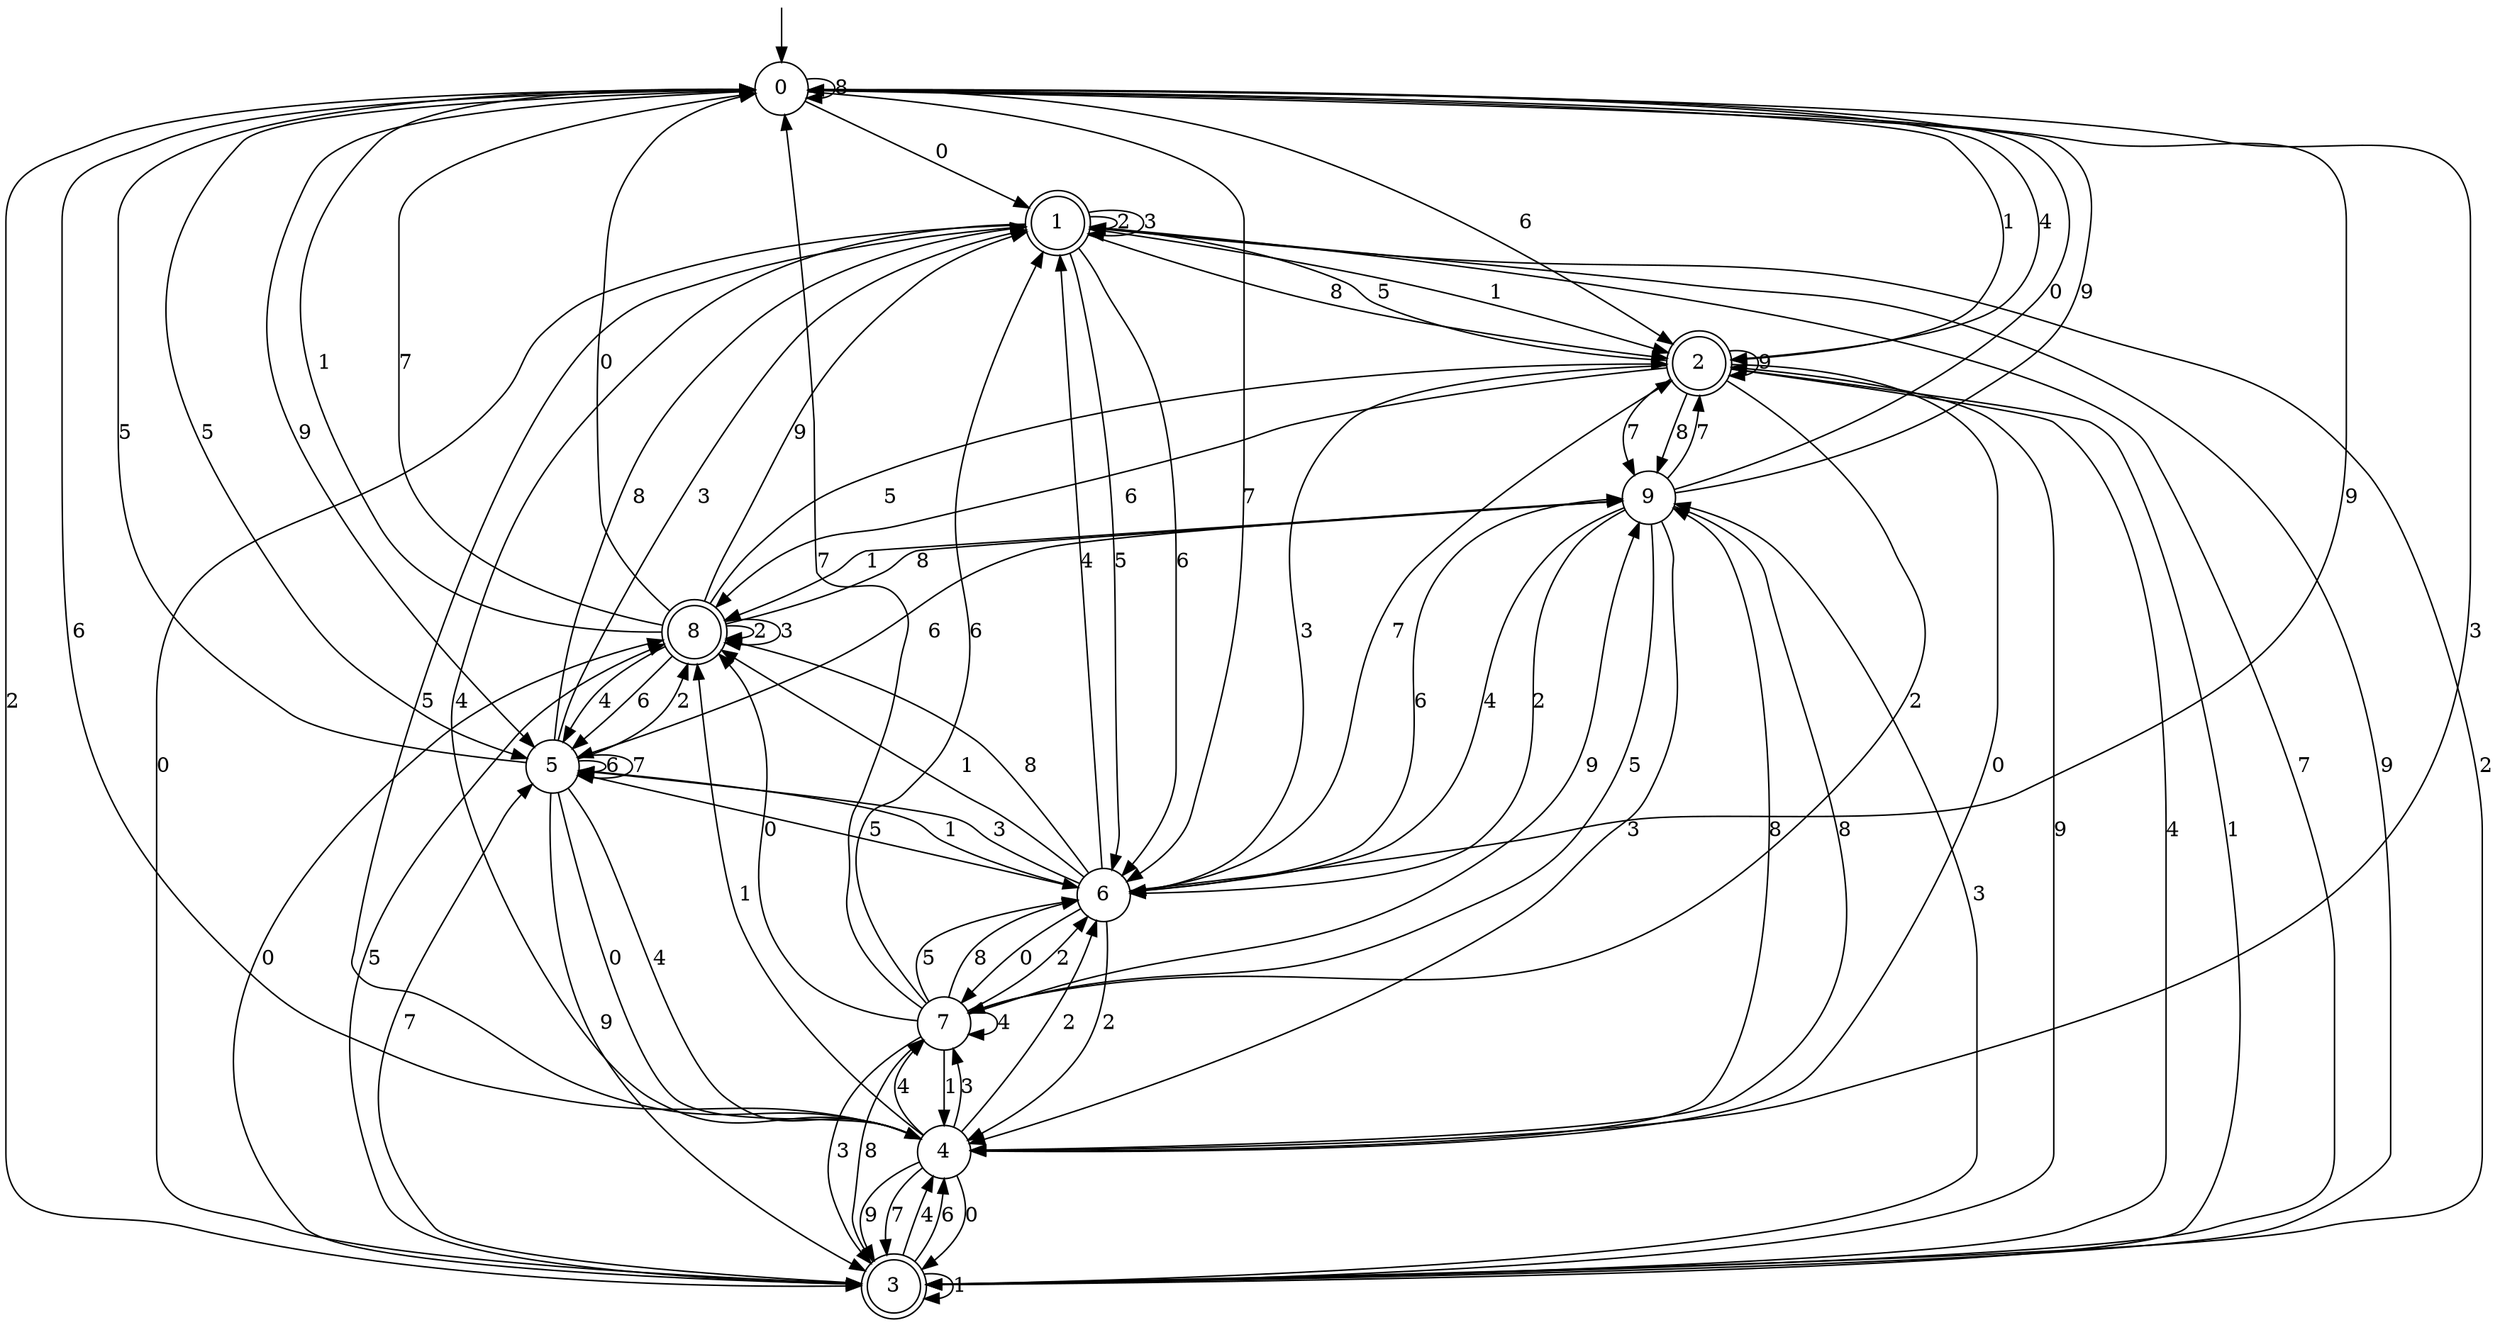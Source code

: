 digraph g {

	s0 [shape="circle" label="0"];
	s1 [shape="doublecircle" label="1"];
	s2 [shape="doublecircle" label="2"];
	s3 [shape="doublecircle" label="3"];
	s4 [shape="circle" label="4"];
	s5 [shape="circle" label="5"];
	s6 [shape="circle" label="6"];
	s7 [shape="circle" label="7"];
	s8 [shape="doublecircle" label="8"];
	s9 [shape="circle" label="9"];
	s0 -> s1 [label="0"];
	s0 -> s2 [label="1"];
	s0 -> s3 [label="2"];
	s0 -> s4 [label="3"];
	s0 -> s2 [label="4"];
	s0 -> s5 [label="5"];
	s0 -> s2 [label="6"];
	s0 -> s6 [label="7"];
	s0 -> s0 [label="8"];
	s0 -> s5 [label="9"];
	s1 -> s3 [label="0"];
	s1 -> s2 [label="1"];
	s1 -> s1 [label="2"];
	s1 -> s1 [label="3"];
	s1 -> s4 [label="4"];
	s1 -> s6 [label="5"];
	s1 -> s6 [label="6"];
	s1 -> s3 [label="7"];
	s1 -> s2 [label="8"];
	s1 -> s3 [label="9"];
	s2 -> s4 [label="0"];
	s2 -> s3 [label="1"];
	s2 -> s7 [label="2"];
	s2 -> s6 [label="3"];
	s2 -> s3 [label="4"];
	s2 -> s1 [label="5"];
	s2 -> s8 [label="6"];
	s2 -> s9 [label="7"];
	s2 -> s9 [label="8"];
	s2 -> s2 [label="9"];
	s3 -> s8 [label="0"];
	s3 -> s3 [label="1"];
	s3 -> s1 [label="2"];
	s3 -> s9 [label="3"];
	s3 -> s4 [label="4"];
	s3 -> s8 [label="5"];
	s3 -> s4 [label="6"];
	s3 -> s5 [label="7"];
	s3 -> s7 [label="8"];
	s3 -> s2 [label="9"];
	s4 -> s3 [label="0"];
	s4 -> s8 [label="1"];
	s4 -> s6 [label="2"];
	s4 -> s7 [label="3"];
	s4 -> s7 [label="4"];
	s4 -> s1 [label="5"];
	s4 -> s0 [label="6"];
	s4 -> s3 [label="7"];
	s4 -> s9 [label="8"];
	s4 -> s3 [label="9"];
	s5 -> s4 [label="0"];
	s5 -> s6 [label="1"];
	s5 -> s8 [label="2"];
	s5 -> s1 [label="3"];
	s5 -> s4 [label="4"];
	s5 -> s0 [label="5"];
	s5 -> s5 [label="6"];
	s5 -> s5 [label="7"];
	s5 -> s1 [label="8"];
	s5 -> s3 [label="9"];
	s6 -> s7 [label="0"];
	s6 -> s8 [label="1"];
	s6 -> s4 [label="2"];
	s6 -> s5 [label="3"];
	s6 -> s1 [label="4"];
	s6 -> s5 [label="5"];
	s6 -> s9 [label="6"];
	s6 -> s2 [label="7"];
	s6 -> s8 [label="8"];
	s6 -> s0 [label="9"];
	s7 -> s8 [label="0"];
	s7 -> s4 [label="1"];
	s7 -> s6 [label="2"];
	s7 -> s3 [label="3"];
	s7 -> s7 [label="4"];
	s7 -> s6 [label="5"];
	s7 -> s1 [label="6"];
	s7 -> s0 [label="7"];
	s7 -> s6 [label="8"];
	s7 -> s9 [label="9"];
	s8 -> s0 [label="0"];
	s8 -> s0 [label="1"];
	s8 -> s8 [label="2"];
	s8 -> s8 [label="3"];
	s8 -> s5 [label="4"];
	s8 -> s2 [label="5"];
	s8 -> s5 [label="6"];
	s8 -> s0 [label="7"];
	s8 -> s9 [label="8"];
	s8 -> s1 [label="9"];
	s9 -> s0 [label="0"];
	s9 -> s8 [label="1"];
	s9 -> s6 [label="2"];
	s9 -> s4 [label="3"];
	s9 -> s6 [label="4"];
	s9 -> s7 [label="5"];
	s9 -> s5 [label="6"];
	s9 -> s2 [label="7"];
	s9 -> s4 [label="8"];
	s9 -> s0 [label="9"];

__start0 [label="" shape="none" width="0" height="0"];
__start0 -> s0;

}

